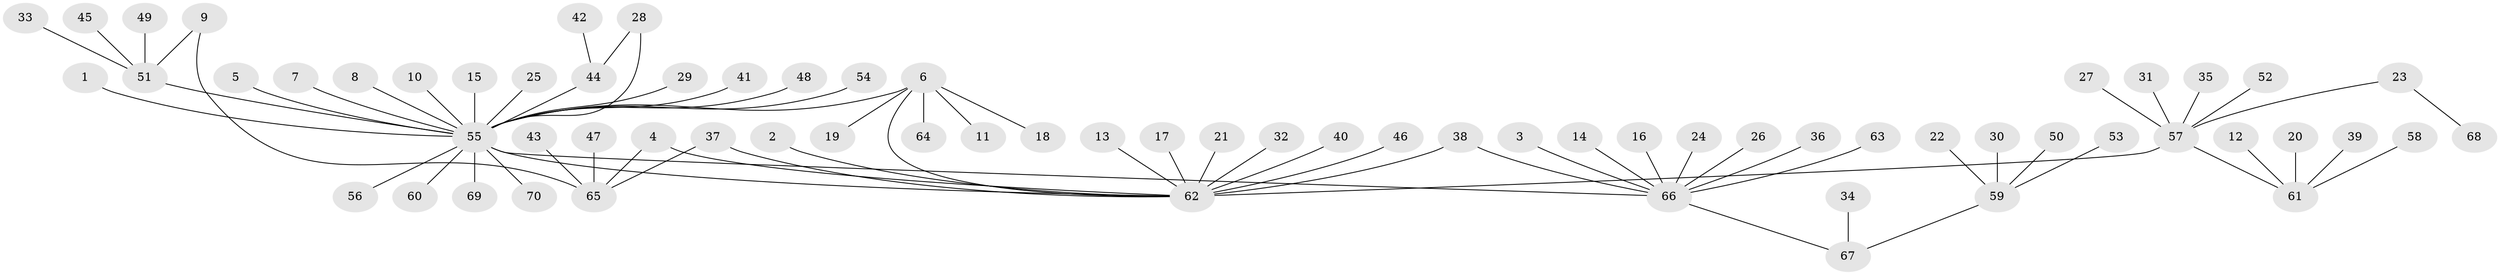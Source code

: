 // original degree distribution, {7: 0.02857142857142857, 23: 0.007142857142857143, 1: 0.6357142857142857, 10: 0.014285714285714285, 3: 0.07857142857142857, 5: 0.02857142857142857, 9: 0.007142857142857143, 2: 0.17857142857142858, 6: 0.007142857142857143, 4: 0.007142857142857143, 8: 0.007142857142857143}
// Generated by graph-tools (version 1.1) at 2025/49/03/09/25 03:49:47]
// undirected, 70 vertices, 74 edges
graph export_dot {
graph [start="1"]
  node [color=gray90,style=filled];
  1;
  2;
  3;
  4;
  5;
  6;
  7;
  8;
  9;
  10;
  11;
  12;
  13;
  14;
  15;
  16;
  17;
  18;
  19;
  20;
  21;
  22;
  23;
  24;
  25;
  26;
  27;
  28;
  29;
  30;
  31;
  32;
  33;
  34;
  35;
  36;
  37;
  38;
  39;
  40;
  41;
  42;
  43;
  44;
  45;
  46;
  47;
  48;
  49;
  50;
  51;
  52;
  53;
  54;
  55;
  56;
  57;
  58;
  59;
  60;
  61;
  62;
  63;
  64;
  65;
  66;
  67;
  68;
  69;
  70;
  1 -- 55 [weight=1.0];
  2 -- 62 [weight=1.0];
  3 -- 66 [weight=1.0];
  4 -- 62 [weight=1.0];
  4 -- 65 [weight=1.0];
  5 -- 55 [weight=1.0];
  6 -- 11 [weight=1.0];
  6 -- 18 [weight=1.0];
  6 -- 19 [weight=1.0];
  6 -- 55 [weight=1.0];
  6 -- 62 [weight=1.0];
  6 -- 64 [weight=1.0];
  7 -- 55 [weight=1.0];
  8 -- 55 [weight=1.0];
  9 -- 51 [weight=1.0];
  9 -- 65 [weight=1.0];
  10 -- 55 [weight=1.0];
  12 -- 61 [weight=1.0];
  13 -- 62 [weight=1.0];
  14 -- 66 [weight=1.0];
  15 -- 55 [weight=1.0];
  16 -- 66 [weight=1.0];
  17 -- 62 [weight=1.0];
  20 -- 61 [weight=1.0];
  21 -- 62 [weight=1.0];
  22 -- 59 [weight=1.0];
  23 -- 57 [weight=1.0];
  23 -- 68 [weight=1.0];
  24 -- 66 [weight=1.0];
  25 -- 55 [weight=1.0];
  26 -- 66 [weight=1.0];
  27 -- 57 [weight=1.0];
  28 -- 44 [weight=1.0];
  28 -- 55 [weight=1.0];
  29 -- 55 [weight=1.0];
  30 -- 59 [weight=1.0];
  31 -- 57 [weight=1.0];
  32 -- 62 [weight=1.0];
  33 -- 51 [weight=1.0];
  34 -- 67 [weight=1.0];
  35 -- 57 [weight=1.0];
  36 -- 66 [weight=1.0];
  37 -- 62 [weight=1.0];
  37 -- 65 [weight=1.0];
  38 -- 62 [weight=1.0];
  38 -- 66 [weight=1.0];
  39 -- 61 [weight=1.0];
  40 -- 62 [weight=1.0];
  41 -- 55 [weight=1.0];
  42 -- 44 [weight=1.0];
  43 -- 65 [weight=1.0];
  44 -- 55 [weight=1.0];
  45 -- 51 [weight=1.0];
  46 -- 62 [weight=1.0];
  47 -- 65 [weight=1.0];
  48 -- 55 [weight=1.0];
  49 -- 51 [weight=1.0];
  50 -- 59 [weight=1.0];
  51 -- 55 [weight=1.0];
  52 -- 57 [weight=1.0];
  53 -- 59 [weight=1.0];
  54 -- 55 [weight=1.0];
  55 -- 56 [weight=1.0];
  55 -- 60 [weight=1.0];
  55 -- 62 [weight=1.0];
  55 -- 66 [weight=1.0];
  55 -- 69 [weight=1.0];
  55 -- 70 [weight=1.0];
  57 -- 61 [weight=1.0];
  57 -- 62 [weight=2.0];
  58 -- 61 [weight=1.0];
  59 -- 67 [weight=1.0];
  63 -- 66 [weight=1.0];
  66 -- 67 [weight=1.0];
}
